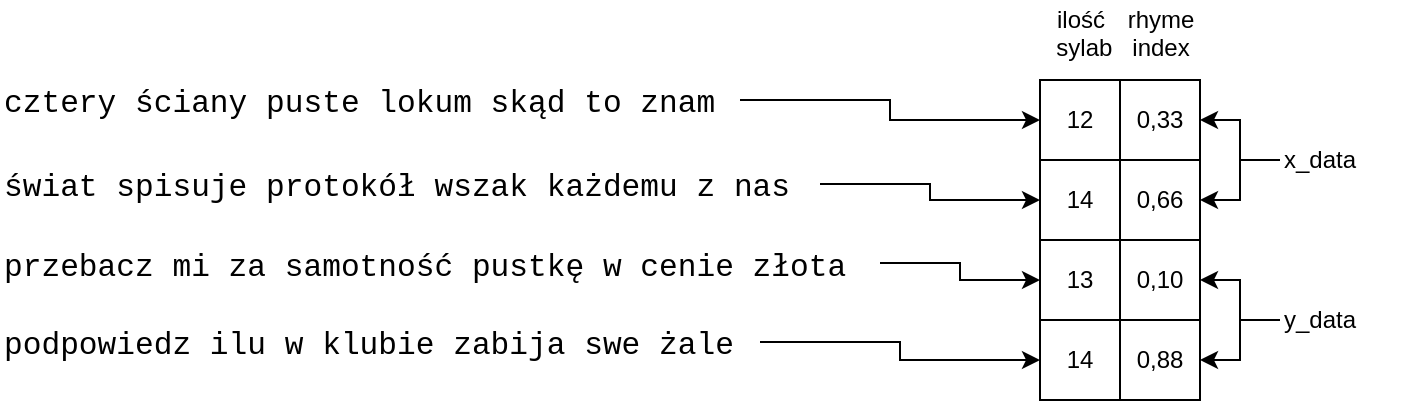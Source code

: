 <mxfile pages="1" version="11.2.9" type="github"><diagram id="hpE1Wqcl9CYBJaWB_SrU" name="Page-1"><mxGraphModel dx="917" dy="512" grid="1" gridSize="10" guides="1" tooltips="1" connect="1" arrows="1" fold="1" page="1" pageScale="1" pageWidth="850" pageHeight="1100" math="0" shadow="0"><root><mxCell id="0"/><mxCell id="1" parent="0"/><mxCell id="up-AutbpRQ4qg8lgqjBv-1" value="&lt;p style=&quot;color: rgb(248 , 248 , 242) ; font-family: &amp;#34;source code pro&amp;#34; ; font-size: 11.7pt&quot;&gt;&lt;/p&gt;&lt;div&gt;&lt;br&gt;&lt;/div&gt;&lt;p&gt;&lt;/p&gt;" style="text;html=1;resizable=0;points=[];autosize=1;align=left;verticalAlign=top;spacingTop=-4;" vertex="1" parent="1"><mxGeometry x="40" y="180" width="20" height="40" as="geometry"/></mxCell><mxCell id="up-AutbpRQ4qg8lgqjBv-10" style="edgeStyle=orthogonalEdgeStyle;rounded=0;orthogonalLoop=1;jettySize=auto;html=1;entryX=0;entryY=0.5;entryDx=0;entryDy=0;" edge="1" parent="1" source="up-AutbpRQ4qg8lgqjBv-2" target="up-AutbpRQ4qg8lgqjBv-6"><mxGeometry relative="1" as="geometry"/></mxCell><mxCell id="up-AutbpRQ4qg8lgqjBv-2" value="&lt;span style=&quot;font-family: &amp;#34;courier new&amp;#34; ; font-size: 15.6px ; text-align: justify&quot;&gt;cztery ściany puste lokum skąd to znam&lt;/span&gt;" style="text;html=1;resizable=0;points=[];autosize=1;align=left;verticalAlign=top;spacingTop=-4;" vertex="1" parent="1"><mxGeometry x="40" y="79" width="370" height="20" as="geometry"/></mxCell><mxCell id="up-AutbpRQ4qg8lgqjBv-27" style="edgeStyle=orthogonalEdgeStyle;rounded=0;orthogonalLoop=1;jettySize=auto;html=1;entryX=0;entryY=0.5;entryDx=0;entryDy=0;" edge="1" parent="1" source="up-AutbpRQ4qg8lgqjBv-3" target="up-AutbpRQ4qg8lgqjBv-19"><mxGeometry relative="1" as="geometry"/></mxCell><mxCell id="up-AutbpRQ4qg8lgqjBv-3" value="&lt;span style=&quot;font-family: &amp;#34;courier new&amp;#34; ; font-size: 15.6px ; text-align: justify&quot;&gt;świat spisuje protokół wszak każdemu z nas&lt;/span&gt;" style="text;html=1;resizable=0;points=[];autosize=1;align=left;verticalAlign=top;spacingTop=-4;" vertex="1" parent="1"><mxGeometry x="40" y="121" width="410" height="20" as="geometry"/></mxCell><mxCell id="up-AutbpRQ4qg8lgqjBv-28" style="edgeStyle=orthogonalEdgeStyle;rounded=0;orthogonalLoop=1;jettySize=auto;html=1;entryX=0;entryY=0.5;entryDx=0;entryDy=0;" edge="1" parent="1" source="up-AutbpRQ4qg8lgqjBv-4" target="up-AutbpRQ4qg8lgqjBv-21"><mxGeometry relative="1" as="geometry"/></mxCell><mxCell id="up-AutbpRQ4qg8lgqjBv-4" value="&lt;span style=&quot;font-family: &amp;#34;courier new&amp;#34; ; font-size: 15.6px ; text-align: justify&quot;&gt;przebacz mi za samotność pustkę w cenie złota&lt;/span&gt;" style="text;html=1;resizable=0;points=[];autosize=1;align=left;verticalAlign=top;spacingTop=-4;" vertex="1" parent="1"><mxGeometry x="40" y="160.5" width="440" height="20" as="geometry"/></mxCell><mxCell id="up-AutbpRQ4qg8lgqjBv-36" style="edgeStyle=orthogonalEdgeStyle;rounded=0;orthogonalLoop=1;jettySize=auto;html=1;entryX=1;entryY=0.5;entryDx=0;entryDy=0;fontFamily=Courier New;" edge="1" parent="1" source="up-AutbpRQ4qg8lgqjBv-5" target="up-AutbpRQ4qg8lgqjBv-14"><mxGeometry relative="1" as="geometry"/></mxCell><mxCell id="up-AutbpRQ4qg8lgqjBv-37" style="edgeStyle=orthogonalEdgeStyle;rounded=0;orthogonalLoop=1;jettySize=auto;html=1;entryX=1;entryY=0.5;entryDx=0;entryDy=0;fontFamily=Courier New;" edge="1" parent="1" source="up-AutbpRQ4qg8lgqjBv-5" target="up-AutbpRQ4qg8lgqjBv-20"><mxGeometry relative="1" as="geometry"/></mxCell><mxCell id="up-AutbpRQ4qg8lgqjBv-5" value="x_data" style="text;html=1;resizable=0;points=[];autosize=1;align=left;verticalAlign=top;spacingTop=-4;" vertex="1" parent="1"><mxGeometry x="680" y="109" width="50" height="20" as="geometry"/></mxCell><mxCell id="up-AutbpRQ4qg8lgqjBv-6" value="12" style="rounded=0;whiteSpace=wrap;html=1;" vertex="1" parent="1"><mxGeometry x="560" y="79" width="40" height="40" as="geometry"/></mxCell><mxCell id="up-AutbpRQ4qg8lgqjBv-11" value="ilość&lt;br&gt;&amp;nbsp;sylab" style="text;html=1;resizable=0;points=[];autosize=1;align=center;verticalAlign=top;spacingTop=-4;" vertex="1" parent="1"><mxGeometry x="555" y="39" width="50" height="30" as="geometry"/></mxCell><mxCell id="up-AutbpRQ4qg8lgqjBv-14" value="0,33" style="rounded=0;whiteSpace=wrap;html=1;" vertex="1" parent="1"><mxGeometry x="600" y="79" width="40" height="40" as="geometry"/></mxCell><mxCell id="up-AutbpRQ4qg8lgqjBv-15" value="rhyme&lt;br&gt;index" style="text;html=1;resizable=0;points=[];autosize=1;align=center;verticalAlign=top;spacingTop=-4;" vertex="1" parent="1"><mxGeometry x="595" y="39" width="50" height="30" as="geometry"/></mxCell><mxCell id="up-AutbpRQ4qg8lgqjBv-19" value="14" style="rounded=0;whiteSpace=wrap;html=1;" vertex="1" parent="1"><mxGeometry x="560" y="119" width="40" height="40" as="geometry"/></mxCell><mxCell id="up-AutbpRQ4qg8lgqjBv-20" value="0,66" style="rounded=0;whiteSpace=wrap;html=1;" vertex="1" parent="1"><mxGeometry x="600" y="119" width="40" height="40" as="geometry"/></mxCell><mxCell id="up-AutbpRQ4qg8lgqjBv-21" value="13" style="rounded=0;whiteSpace=wrap;html=1;" vertex="1" parent="1"><mxGeometry x="560" y="159" width="40" height="40" as="geometry"/></mxCell><mxCell id="up-AutbpRQ4qg8lgqjBv-22" value="0,10" style="rounded=0;whiteSpace=wrap;html=1;" vertex="1" parent="1"><mxGeometry x="600" y="159" width="40" height="40" as="geometry"/></mxCell><mxCell id="up-AutbpRQ4qg8lgqjBv-23" value="14" style="rounded=0;whiteSpace=wrap;html=1;" vertex="1" parent="1"><mxGeometry x="560" y="199" width="40" height="40" as="geometry"/></mxCell><mxCell id="up-AutbpRQ4qg8lgqjBv-24" value="0,88" style="rounded=0;whiteSpace=wrap;html=1;" vertex="1" parent="1"><mxGeometry x="600" y="199" width="40" height="40" as="geometry"/></mxCell><mxCell id="up-AutbpRQ4qg8lgqjBv-35" style="edgeStyle=orthogonalEdgeStyle;rounded=0;orthogonalLoop=1;jettySize=auto;html=1;entryX=0;entryY=0.5;entryDx=0;entryDy=0;fontFamily=Courier New;" edge="1" parent="1" source="up-AutbpRQ4qg8lgqjBv-34" target="up-AutbpRQ4qg8lgqjBv-23"><mxGeometry relative="1" as="geometry"/></mxCell><mxCell id="up-AutbpRQ4qg8lgqjBv-34" value="&lt;div&gt;&lt;font style=&quot;font-size: 15.6px&quot;&gt;podpowiedz ilu w klubie zabija swe żale&lt;/font&gt;&lt;/div&gt;" style="text;html=1;resizable=0;points=[];autosize=1;align=left;verticalAlign=top;spacingTop=-4;fontFamily=Courier New;" vertex="1" parent="1"><mxGeometry x="40" y="200" width="380" height="20" as="geometry"/></mxCell><mxCell id="up-AutbpRQ4qg8lgqjBv-43" style="edgeStyle=orthogonalEdgeStyle;rounded=0;orthogonalLoop=1;jettySize=auto;html=1;entryX=1;entryY=0.5;entryDx=0;entryDy=0;fontFamily=Helvetica;" edge="1" parent="1" source="up-AutbpRQ4qg8lgqjBv-38" target="up-AutbpRQ4qg8lgqjBv-22"><mxGeometry relative="1" as="geometry"/></mxCell><mxCell id="up-AutbpRQ4qg8lgqjBv-44" style="edgeStyle=orthogonalEdgeStyle;rounded=0;orthogonalLoop=1;jettySize=auto;html=1;entryX=1;entryY=0.5;entryDx=0;entryDy=0;fontFamily=Helvetica;" edge="1" parent="1" source="up-AutbpRQ4qg8lgqjBv-38" target="up-AutbpRQ4qg8lgqjBv-24"><mxGeometry relative="1" as="geometry"/></mxCell><mxCell id="up-AutbpRQ4qg8lgqjBv-38" value="y_data" style="text;html=1;resizable=0;points=[];autosize=1;align=left;verticalAlign=top;spacingTop=-4;fontFamily=Helvetica;" vertex="1" parent="1"><mxGeometry x="680" y="189" width="60" height="20" as="geometry"/></mxCell></root></mxGraphModel></diagram></mxfile>